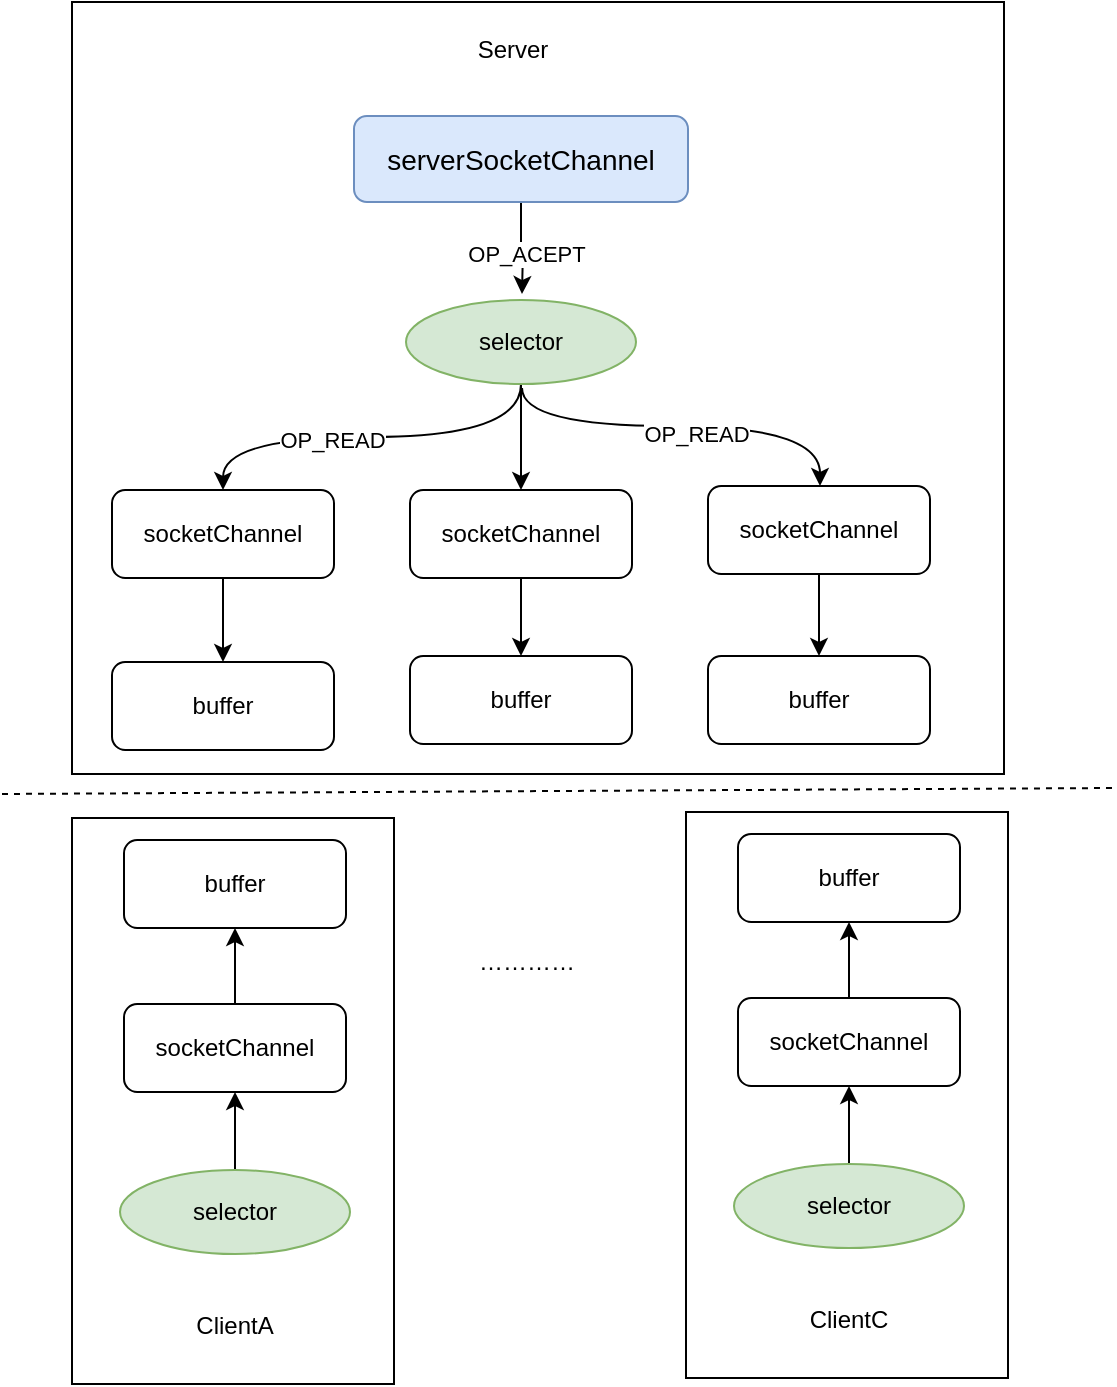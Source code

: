 <mxfile version="24.7.14">
  <diagram name="第 1 页" id="bCmuPGX7h13g6_za2nbn">
    <mxGraphModel dx="2010" dy="1112" grid="0" gridSize="10" guides="1" tooltips="1" connect="1" arrows="1" fold="1" page="1" pageScale="1" pageWidth="827" pageHeight="1169" math="0" shadow="0">
      <root>
        <mxCell id="0" />
        <mxCell id="1" parent="0" />
        <mxCell id="jpBft1DfQ4YbkbR4en40-65" value="" style="rounded=0;whiteSpace=wrap;html=1;" vertex="1" parent="1">
          <mxGeometry x="161" y="132" width="466" height="386" as="geometry" />
        </mxCell>
        <mxCell id="jpBft1DfQ4YbkbR4en40-28" value="" style="rounded=0;whiteSpace=wrap;html=1;" vertex="1" parent="1">
          <mxGeometry x="161" y="540" width="161" height="283" as="geometry" />
        </mxCell>
        <mxCell id="jpBft1DfQ4YbkbR4en40-18" value="" style="edgeStyle=orthogonalEdgeStyle;rounded=0;orthogonalLoop=1;jettySize=auto;html=1;" edge="1" parent="1" source="jpBft1DfQ4YbkbR4en40-4" target="jpBft1DfQ4YbkbR4en40-17">
          <mxGeometry relative="1" as="geometry" />
        </mxCell>
        <mxCell id="jpBft1DfQ4YbkbR4en40-4" value="socketChannel" style="rounded=1;whiteSpace=wrap;html=1;" vertex="1" parent="1">
          <mxGeometry x="181" y="376" width="111" height="44" as="geometry" />
        </mxCell>
        <mxCell id="jpBft1DfQ4YbkbR4en40-22" style="edgeStyle=orthogonalEdgeStyle;rounded=0;orthogonalLoop=1;jettySize=auto;html=1;" edge="1" parent="1" source="jpBft1DfQ4YbkbR4en40-6" target="jpBft1DfQ4YbkbR4en40-20">
          <mxGeometry relative="1" as="geometry" />
        </mxCell>
        <mxCell id="jpBft1DfQ4YbkbR4en40-6" value="socketChannel" style="rounded=1;whiteSpace=wrap;html=1;" vertex="1" parent="1">
          <mxGeometry x="479" y="374" width="111" height="44" as="geometry" />
        </mxCell>
        <mxCell id="jpBft1DfQ4YbkbR4en40-21" style="edgeStyle=orthogonalEdgeStyle;rounded=0;orthogonalLoop=1;jettySize=auto;html=1;" edge="1" parent="1" source="jpBft1DfQ4YbkbR4en40-10" target="jpBft1DfQ4YbkbR4en40-19">
          <mxGeometry relative="1" as="geometry" />
        </mxCell>
        <mxCell id="jpBft1DfQ4YbkbR4en40-10" value="socketChannel" style="rounded=1;whiteSpace=wrap;html=1;" vertex="1" parent="1">
          <mxGeometry x="330" y="376" width="111" height="44" as="geometry" />
        </mxCell>
        <mxCell id="jpBft1DfQ4YbkbR4en40-14" style="edgeStyle=orthogonalEdgeStyle;rounded=0;orthogonalLoop=1;jettySize=auto;html=1;entryX=0.5;entryY=0;entryDx=0;entryDy=0;curved=1;exitX=0.5;exitY=1;exitDx=0;exitDy=0;" edge="1" parent="1" source="jpBft1DfQ4YbkbR4en40-13" target="jpBft1DfQ4YbkbR4en40-4">
          <mxGeometry relative="1" as="geometry" />
        </mxCell>
        <mxCell id="jpBft1DfQ4YbkbR4en40-51" value="OP_READ" style="edgeLabel;html=1;align=center;verticalAlign=middle;resizable=0;points=[];" vertex="1" connectable="0" parent="jpBft1DfQ4YbkbR4en40-14">
          <mxGeometry x="0.198" y="1" relative="1" as="geometry">
            <mxPoint as="offset" />
          </mxGeometry>
        </mxCell>
        <mxCell id="jpBft1DfQ4YbkbR4en40-15" style="edgeStyle=orthogonalEdgeStyle;rounded=0;orthogonalLoop=1;jettySize=auto;html=1;" edge="1" parent="1" source="jpBft1DfQ4YbkbR4en40-13" target="jpBft1DfQ4YbkbR4en40-10">
          <mxGeometry relative="1" as="geometry" />
        </mxCell>
        <mxCell id="jpBft1DfQ4YbkbR4en40-16" style="edgeStyle=orthogonalEdgeStyle;rounded=0;orthogonalLoop=1;jettySize=auto;html=1;curved=1;" edge="1" parent="1" target="jpBft1DfQ4YbkbR4en40-6">
          <mxGeometry relative="1" as="geometry">
            <mxPoint x="386" y="325" as="sourcePoint" />
            <Array as="points">
              <mxPoint x="386" y="344" />
              <mxPoint x="535" y="344" />
            </Array>
          </mxGeometry>
        </mxCell>
        <mxCell id="jpBft1DfQ4YbkbR4en40-52" value="OP_READ" style="edgeLabel;html=1;align=center;verticalAlign=middle;resizable=0;points=[];" vertex="1" connectable="0" parent="jpBft1DfQ4YbkbR4en40-16">
          <mxGeometry x="0.071" y="-4" relative="1" as="geometry">
            <mxPoint as="offset" />
          </mxGeometry>
        </mxCell>
        <mxCell id="jpBft1DfQ4YbkbR4en40-13" value="selector" style="ellipse;whiteSpace=wrap;html=1;fillColor=#d5e8d4;strokeColor=#82b366;" vertex="1" parent="1">
          <mxGeometry x="328" y="281" width="115" height="42" as="geometry" />
        </mxCell>
        <mxCell id="jpBft1DfQ4YbkbR4en40-17" value="buffer" style="rounded=1;whiteSpace=wrap;html=1;" vertex="1" parent="1">
          <mxGeometry x="181" y="462" width="111" height="44" as="geometry" />
        </mxCell>
        <mxCell id="jpBft1DfQ4YbkbR4en40-19" value="buffer" style="rounded=1;whiteSpace=wrap;html=1;" vertex="1" parent="1">
          <mxGeometry x="330" y="459" width="111" height="44" as="geometry" />
        </mxCell>
        <mxCell id="jpBft1DfQ4YbkbR4en40-20" value="buffer" style="rounded=1;whiteSpace=wrap;html=1;" vertex="1" parent="1">
          <mxGeometry x="479" y="459" width="111" height="44" as="geometry" />
        </mxCell>
        <mxCell id="jpBft1DfQ4YbkbR4en40-23" value="" style="endArrow=none;dashed=1;html=1;rounded=0;" edge="1" parent="1">
          <mxGeometry width="50" height="50" relative="1" as="geometry">
            <mxPoint x="126" y="528" as="sourcePoint" />
            <mxPoint x="681" y="525" as="targetPoint" />
          </mxGeometry>
        </mxCell>
        <mxCell id="jpBft1DfQ4YbkbR4en40-27" style="edgeStyle=orthogonalEdgeStyle;rounded=0;orthogonalLoop=1;jettySize=auto;html=1;entryX=0.5;entryY=1;entryDx=0;entryDy=0;" edge="1" parent="1" source="jpBft1DfQ4YbkbR4en40-25" target="jpBft1DfQ4YbkbR4en40-26">
          <mxGeometry relative="1" as="geometry" />
        </mxCell>
        <mxCell id="jpBft1DfQ4YbkbR4en40-25" value="socketChannel" style="rounded=1;whiteSpace=wrap;html=1;" vertex="1" parent="1">
          <mxGeometry x="187" y="633" width="111" height="44" as="geometry" />
        </mxCell>
        <mxCell id="jpBft1DfQ4YbkbR4en40-26" value="buffer" style="rounded=1;whiteSpace=wrap;html=1;" vertex="1" parent="1">
          <mxGeometry x="187" y="551" width="111" height="44" as="geometry" />
        </mxCell>
        <mxCell id="jpBft1DfQ4YbkbR4en40-29" value="ClientA" style="text;html=1;align=center;verticalAlign=middle;resizable=0;points=[];autosize=1;strokeColor=none;fillColor=none;" vertex="1" parent="1">
          <mxGeometry x="213" y="781" width="57" height="26" as="geometry" />
        </mxCell>
        <mxCell id="jpBft1DfQ4YbkbR4en40-46" value="…………" style="text;html=1;align=center;verticalAlign=middle;resizable=0;points=[];autosize=1;strokeColor=none;fillColor=none;" vertex="1" parent="1">
          <mxGeometry x="354.5" y="599" width="66" height="26" as="geometry" />
        </mxCell>
        <mxCell id="jpBft1DfQ4YbkbR4en40-49" style="edgeStyle=orthogonalEdgeStyle;rounded=0;orthogonalLoop=1;jettySize=auto;html=1;exitX=0.5;exitY=1;exitDx=0;exitDy=0;" edge="1" parent="1" source="jpBft1DfQ4YbkbR4en40-47">
          <mxGeometry relative="1" as="geometry">
            <mxPoint x="386" y="278" as="targetPoint" />
          </mxGeometry>
        </mxCell>
        <mxCell id="jpBft1DfQ4YbkbR4en40-50" value="OP_ACEPT" style="edgeLabel;html=1;align=center;verticalAlign=middle;resizable=0;points=[];" vertex="1" connectable="0" parent="jpBft1DfQ4YbkbR4en40-49">
          <mxGeometry x="0.134" relative="1" as="geometry">
            <mxPoint x="1" as="offset" />
          </mxGeometry>
        </mxCell>
        <mxCell id="jpBft1DfQ4YbkbR4en40-47" value="&lt;font style=&quot;font-size: 14px;&quot;&gt;serverSocketChannel&lt;/font&gt;" style="rounded=1;whiteSpace=wrap;html=1;fillColor=#dae8fc;strokeColor=#6c8ebf;" vertex="1" parent="1">
          <mxGeometry x="302" y="189" width="167" height="43" as="geometry" />
        </mxCell>
        <mxCell id="jpBft1DfQ4YbkbR4en40-54" style="edgeStyle=orthogonalEdgeStyle;rounded=0;orthogonalLoop=1;jettySize=auto;html=1;entryX=0.5;entryY=1;entryDx=0;entryDy=0;" edge="1" parent="1" source="jpBft1DfQ4YbkbR4en40-53" target="jpBft1DfQ4YbkbR4en40-25">
          <mxGeometry relative="1" as="geometry" />
        </mxCell>
        <mxCell id="jpBft1DfQ4YbkbR4en40-53" value="selector" style="ellipse;whiteSpace=wrap;html=1;fillColor=#d5e8d4;strokeColor=#82b366;" vertex="1" parent="1">
          <mxGeometry x="185" y="716" width="115" height="42" as="geometry" />
        </mxCell>
        <mxCell id="jpBft1DfQ4YbkbR4en40-55" value="" style="rounded=0;whiteSpace=wrap;html=1;" vertex="1" parent="1">
          <mxGeometry x="468" y="537" width="161" height="283" as="geometry" />
        </mxCell>
        <mxCell id="jpBft1DfQ4YbkbR4en40-56" style="edgeStyle=orthogonalEdgeStyle;rounded=0;orthogonalLoop=1;jettySize=auto;html=1;entryX=0.5;entryY=1;entryDx=0;entryDy=0;" edge="1" parent="1" source="jpBft1DfQ4YbkbR4en40-57" target="jpBft1DfQ4YbkbR4en40-58">
          <mxGeometry relative="1" as="geometry" />
        </mxCell>
        <mxCell id="jpBft1DfQ4YbkbR4en40-57" value="socketChannel" style="rounded=1;whiteSpace=wrap;html=1;" vertex="1" parent="1">
          <mxGeometry x="494" y="630" width="111" height="44" as="geometry" />
        </mxCell>
        <mxCell id="jpBft1DfQ4YbkbR4en40-58" value="buffer" style="rounded=1;whiteSpace=wrap;html=1;" vertex="1" parent="1">
          <mxGeometry x="494" y="548" width="111" height="44" as="geometry" />
        </mxCell>
        <mxCell id="jpBft1DfQ4YbkbR4en40-59" value="ClientC" style="text;html=1;align=center;verticalAlign=middle;resizable=0;points=[];autosize=1;strokeColor=none;fillColor=none;" vertex="1" parent="1">
          <mxGeometry x="520" y="778" width="57" height="26" as="geometry" />
        </mxCell>
        <mxCell id="jpBft1DfQ4YbkbR4en40-60" style="edgeStyle=orthogonalEdgeStyle;rounded=0;orthogonalLoop=1;jettySize=auto;html=1;entryX=0.5;entryY=1;entryDx=0;entryDy=0;" edge="1" parent="1" source="jpBft1DfQ4YbkbR4en40-61" target="jpBft1DfQ4YbkbR4en40-57">
          <mxGeometry relative="1" as="geometry" />
        </mxCell>
        <mxCell id="jpBft1DfQ4YbkbR4en40-61" value="selector" style="ellipse;whiteSpace=wrap;html=1;fillColor=#d5e8d4;strokeColor=#82b366;" vertex="1" parent="1">
          <mxGeometry x="492" y="713" width="115" height="42" as="geometry" />
        </mxCell>
        <mxCell id="jpBft1DfQ4YbkbR4en40-66" value="Server" style="text;html=1;align=center;verticalAlign=middle;resizable=0;points=[];autosize=1;strokeColor=none;fillColor=none;" vertex="1" parent="1">
          <mxGeometry x="354.5" y="143" width="53" height="26" as="geometry" />
        </mxCell>
      </root>
    </mxGraphModel>
  </diagram>
</mxfile>
